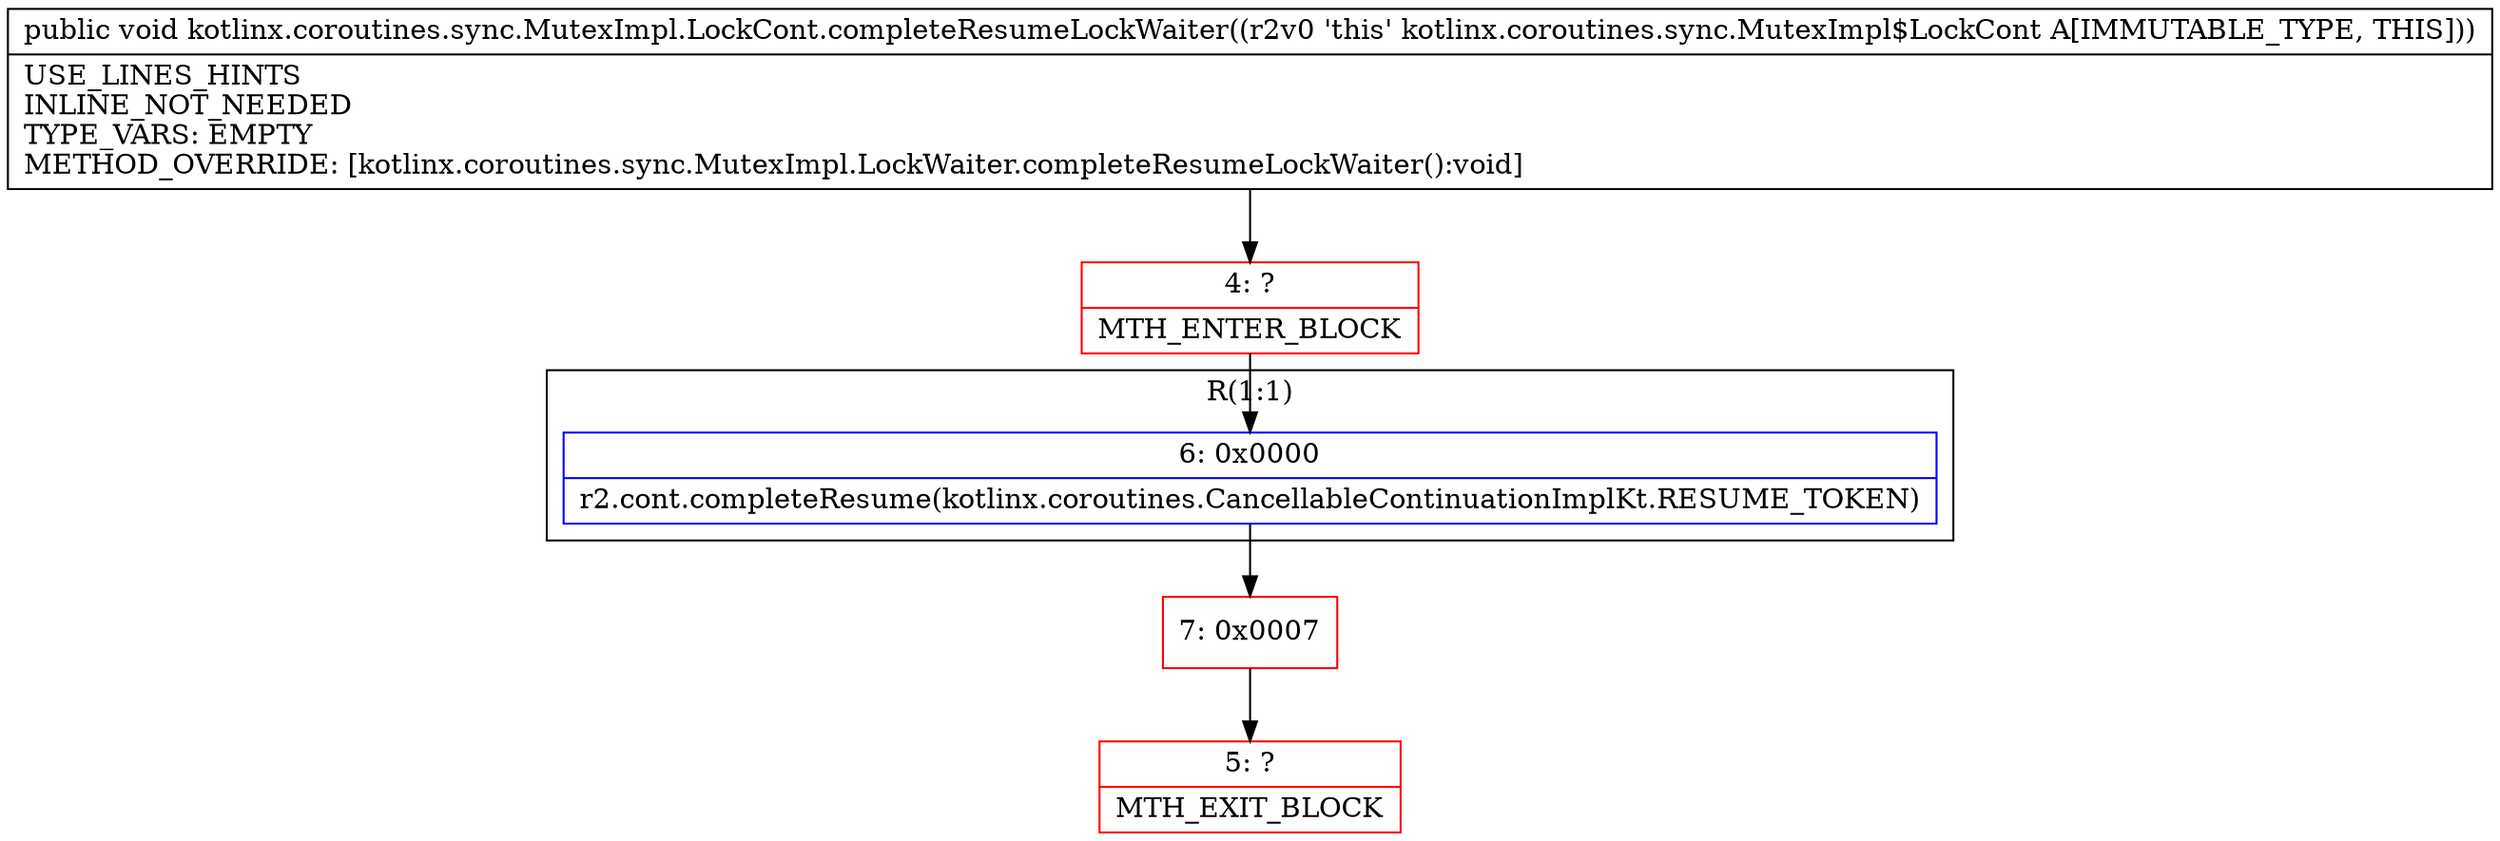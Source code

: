 digraph "CFG forkotlinx.coroutines.sync.MutexImpl.LockCont.completeResumeLockWaiter()V" {
subgraph cluster_Region_766384394 {
label = "R(1:1)";
node [shape=record,color=blue];
Node_6 [shape=record,label="{6\:\ 0x0000|r2.cont.completeResume(kotlinx.coroutines.CancellableContinuationImplKt.RESUME_TOKEN)\l}"];
}
Node_4 [shape=record,color=red,label="{4\:\ ?|MTH_ENTER_BLOCK\l}"];
Node_7 [shape=record,color=red,label="{7\:\ 0x0007}"];
Node_5 [shape=record,color=red,label="{5\:\ ?|MTH_EXIT_BLOCK\l}"];
MethodNode[shape=record,label="{public void kotlinx.coroutines.sync.MutexImpl.LockCont.completeResumeLockWaiter((r2v0 'this' kotlinx.coroutines.sync.MutexImpl$LockCont A[IMMUTABLE_TYPE, THIS]))  | USE_LINES_HINTS\lINLINE_NOT_NEEDED\lTYPE_VARS: EMPTY\lMETHOD_OVERRIDE: [kotlinx.coroutines.sync.MutexImpl.LockWaiter.completeResumeLockWaiter():void]\l}"];
MethodNode -> Node_4;Node_6 -> Node_7;
Node_4 -> Node_6;
Node_7 -> Node_5;
}

